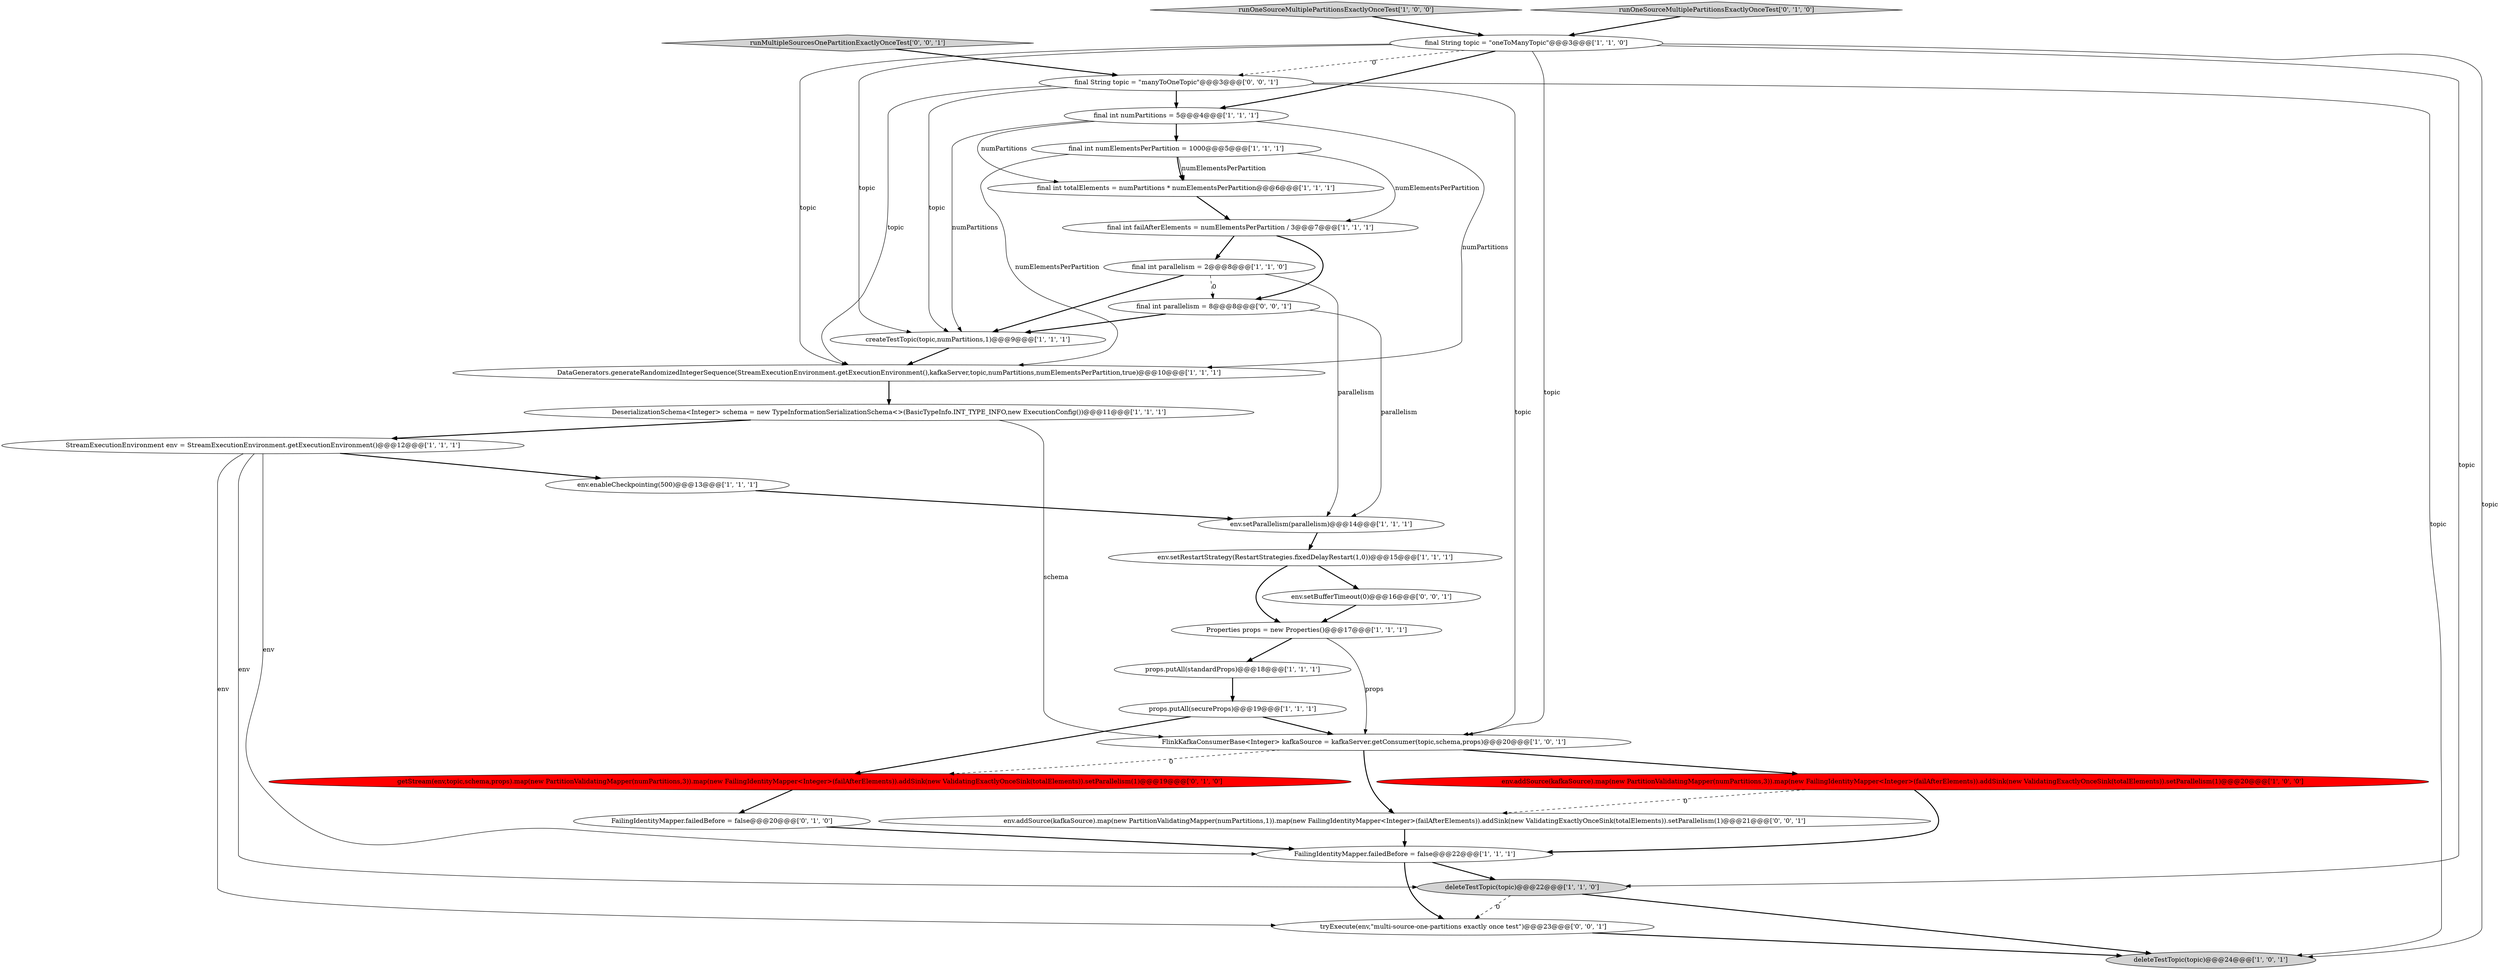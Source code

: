 digraph {
20 [style = filled, label = "env.enableCheckpointing(500)@@@13@@@['1', '1', '1']", fillcolor = white, shape = ellipse image = "AAA0AAABBB1BBB"];
3 [style = filled, label = "env.setParallelism(parallelism)@@@14@@@['1', '1', '1']", fillcolor = white, shape = ellipse image = "AAA0AAABBB1BBB"];
29 [style = filled, label = "final String topic = \"manyToOneTopic\"@@@3@@@['0', '0', '1']", fillcolor = white, shape = ellipse image = "AAA0AAABBB3BBB"];
11 [style = filled, label = "FailingIdentityMapper.failedBefore = false@@@22@@@['1', '1', '1']", fillcolor = white, shape = ellipse image = "AAA0AAABBB1BBB"];
17 [style = filled, label = "final int failAfterElements = numElementsPerPartition / 3@@@7@@@['1', '1', '1']", fillcolor = white, shape = ellipse image = "AAA0AAABBB1BBB"];
2 [style = filled, label = "Properties props = new Properties()@@@17@@@['1', '1', '1']", fillcolor = white, shape = ellipse image = "AAA0AAABBB1BBB"];
19 [style = filled, label = "final int numElementsPerPartition = 1000@@@5@@@['1', '1', '1']", fillcolor = white, shape = ellipse image = "AAA0AAABBB1BBB"];
16 [style = filled, label = "props.putAll(secureProps)@@@19@@@['1', '1', '1']", fillcolor = white, shape = ellipse image = "AAA0AAABBB1BBB"];
13 [style = filled, label = "deleteTestTopic(topic)@@@22@@@['1', '1', '0']", fillcolor = lightgray, shape = ellipse image = "AAA0AAABBB1BBB"];
28 [style = filled, label = "env.addSource(kafkaSource).map(new PartitionValidatingMapper(numPartitions,1)).map(new FailingIdentityMapper<Integer>(failAfterElements)).addSink(new ValidatingExactlyOnceSink(totalElements)).setParallelism(1)@@@21@@@['0', '0', '1']", fillcolor = white, shape = ellipse image = "AAA0AAABBB3BBB"];
18 [style = filled, label = "FlinkKafkaConsumerBase<Integer> kafkaSource = kafkaServer.getConsumer(topic,schema,props)@@@20@@@['1', '0', '1']", fillcolor = white, shape = ellipse image = "AAA0AAABBB1BBB"];
5 [style = filled, label = "final int parallelism = 2@@@8@@@['1', '1', '0']", fillcolor = white, shape = ellipse image = "AAA0AAABBB1BBB"];
12 [style = filled, label = "props.putAll(standardProps)@@@18@@@['1', '1', '1']", fillcolor = white, shape = ellipse image = "AAA0AAABBB1BBB"];
9 [style = filled, label = "DeserializationSchema<Integer> schema = new TypeInformationSerializationSchema<>(BasicTypeInfo.INT_TYPE_INFO,new ExecutionConfig())@@@11@@@['1', '1', '1']", fillcolor = white, shape = ellipse image = "AAA0AAABBB1BBB"];
14 [style = filled, label = "runOneSourceMultiplePartitionsExactlyOnceTest['1', '0', '0']", fillcolor = lightgray, shape = diamond image = "AAA0AAABBB1BBB"];
22 [style = filled, label = "getStream(env,topic,schema,props).map(new PartitionValidatingMapper(numPartitions,3)).map(new FailingIdentityMapper<Integer>(failAfterElements)).addSink(new ValidatingExactlyOnceSink(totalElements)).setParallelism(1)@@@19@@@['0', '1', '0']", fillcolor = red, shape = ellipse image = "AAA1AAABBB2BBB"];
24 [style = filled, label = "FailingIdentityMapper.failedBefore = false@@@20@@@['0', '1', '0']", fillcolor = white, shape = ellipse image = "AAA0AAABBB2BBB"];
8 [style = filled, label = "DataGenerators.generateRandomizedIntegerSequence(StreamExecutionEnvironment.getExecutionEnvironment(),kafkaServer,topic,numPartitions,numElementsPerPartition,true)@@@10@@@['1', '1', '1']", fillcolor = white, shape = ellipse image = "AAA0AAABBB1BBB"];
0 [style = filled, label = "final int totalElements = numPartitions * numElementsPerPartition@@@6@@@['1', '1', '1']", fillcolor = white, shape = ellipse image = "AAA0AAABBB1BBB"];
7 [style = filled, label = "StreamExecutionEnvironment env = StreamExecutionEnvironment.getExecutionEnvironment()@@@12@@@['1', '1', '1']", fillcolor = white, shape = ellipse image = "AAA0AAABBB1BBB"];
27 [style = filled, label = "runMultipleSourcesOnePartitionExactlyOnceTest['0', '0', '1']", fillcolor = lightgray, shape = diamond image = "AAA0AAABBB3BBB"];
30 [style = filled, label = "tryExecute(env,\"multi-source-one-partitions exactly once test\")@@@23@@@['0', '0', '1']", fillcolor = white, shape = ellipse image = "AAA0AAABBB3BBB"];
6 [style = filled, label = "deleteTestTopic(topic)@@@24@@@['1', '0', '1']", fillcolor = lightgray, shape = ellipse image = "AAA0AAABBB1BBB"];
10 [style = filled, label = "env.setRestartStrategy(RestartStrategies.fixedDelayRestart(1,0))@@@15@@@['1', '1', '1']", fillcolor = white, shape = ellipse image = "AAA0AAABBB1BBB"];
1 [style = filled, label = "createTestTopic(topic,numPartitions,1)@@@9@@@['1', '1', '1']", fillcolor = white, shape = ellipse image = "AAA0AAABBB1BBB"];
21 [style = filled, label = "env.addSource(kafkaSource).map(new PartitionValidatingMapper(numPartitions,3)).map(new FailingIdentityMapper<Integer>(failAfterElements)).addSink(new ValidatingExactlyOnceSink(totalElements)).setParallelism(1)@@@20@@@['1', '0', '0']", fillcolor = red, shape = ellipse image = "AAA1AAABBB1BBB"];
4 [style = filled, label = "final String topic = \"oneToManyTopic\"@@@3@@@['1', '1', '0']", fillcolor = white, shape = ellipse image = "AAA0AAABBB1BBB"];
25 [style = filled, label = "env.setBufferTimeout(0)@@@16@@@['0', '0', '1']", fillcolor = white, shape = ellipse image = "AAA0AAABBB3BBB"];
26 [style = filled, label = "final int parallelism = 8@@@8@@@['0', '0', '1']", fillcolor = white, shape = ellipse image = "AAA0AAABBB3BBB"];
23 [style = filled, label = "runOneSourceMultiplePartitionsExactlyOnceTest['0', '1', '0']", fillcolor = lightgray, shape = diamond image = "AAA0AAABBB2BBB"];
15 [style = filled, label = "final int numPartitions = 5@@@4@@@['1', '1', '1']", fillcolor = white, shape = ellipse image = "AAA0AAABBB1BBB"];
19->0 [style = solid, label="numElementsPerPartition"];
29->15 [style = bold, label=""];
17->5 [style = bold, label=""];
4->1 [style = solid, label="topic"];
17->26 [style = bold, label=""];
16->18 [style = bold, label=""];
4->6 [style = solid, label="topic"];
1->8 [style = bold, label=""];
19->8 [style = solid, label="numElementsPerPartition"];
29->1 [style = solid, label="topic"];
7->13 [style = solid, label="env"];
18->22 [style = dashed, label="0"];
5->26 [style = dashed, label="0"];
21->28 [style = dashed, label="0"];
0->17 [style = bold, label=""];
26->1 [style = bold, label=""];
28->11 [style = bold, label=""];
4->15 [style = bold, label=""];
5->3 [style = solid, label="parallelism"];
23->4 [style = bold, label=""];
4->8 [style = solid, label="topic"];
19->17 [style = solid, label="numElementsPerPartition"];
20->3 [style = bold, label=""];
12->16 [style = bold, label=""];
7->20 [style = bold, label=""];
29->8 [style = solid, label="topic"];
15->19 [style = bold, label=""];
9->7 [style = bold, label=""];
16->22 [style = bold, label=""];
30->6 [style = bold, label=""];
26->3 [style = solid, label="parallelism"];
25->2 [style = bold, label=""];
18->28 [style = bold, label=""];
9->18 [style = solid, label="schema"];
2->12 [style = bold, label=""];
19->0 [style = bold, label=""];
4->13 [style = solid, label="topic"];
15->1 [style = solid, label="numPartitions"];
3->10 [style = bold, label=""];
5->1 [style = bold, label=""];
15->8 [style = solid, label="numPartitions"];
4->18 [style = solid, label="topic"];
7->11 [style = solid, label="env"];
21->11 [style = bold, label=""];
10->25 [style = bold, label=""];
24->11 [style = bold, label=""];
11->13 [style = bold, label=""];
8->9 [style = bold, label=""];
15->0 [style = solid, label="numPartitions"];
29->6 [style = solid, label="topic"];
10->2 [style = bold, label=""];
18->21 [style = bold, label=""];
13->6 [style = bold, label=""];
22->24 [style = bold, label=""];
27->29 [style = bold, label=""];
29->18 [style = solid, label="topic"];
7->30 [style = solid, label="env"];
4->29 [style = dashed, label="0"];
13->30 [style = dashed, label="0"];
11->30 [style = bold, label=""];
2->18 [style = solid, label="props"];
14->4 [style = bold, label=""];
}
